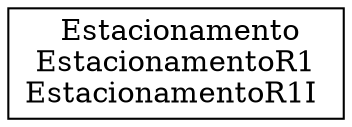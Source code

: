 digraph {
EstacionamentoR1I [ label=" Estacionamento\nEstacionamentoR1\nEstacionamentoR1I " shape= box ]

}
